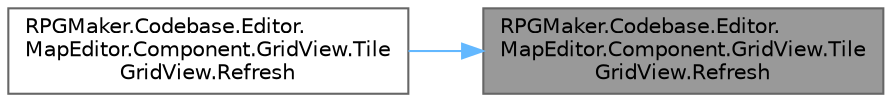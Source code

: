 digraph "RPGMaker.Codebase.Editor.MapEditor.Component.GridView.TileGridView.Refresh"
{
 // LATEX_PDF_SIZE
  bgcolor="transparent";
  edge [fontname=Helvetica,fontsize=10,labelfontname=Helvetica,labelfontsize=10];
  node [fontname=Helvetica,fontsize=10,shape=box,height=0.2,width=0.4];
  rankdir="RL";
  Node1 [id="Node000001",label="RPGMaker.Codebase.Editor.\lMapEditor.Component.GridView.Tile\lGridView.Refresh",height=0.2,width=0.4,color="gray40", fillcolor="grey60", style="filled", fontcolor="black",tooltip=" "];
  Node1 -> Node2 [id="edge1_Node000001_Node000002",dir="back",color="steelblue1",style="solid",tooltip=" "];
  Node2 [id="Node000002",label="RPGMaker.Codebase.Editor.\lMapEditor.Component.GridView.Tile\lGridView.Refresh",height=0.2,width=0.4,color="grey40", fillcolor="white", style="filled",URL="$d5/d95/class_r_p_g_maker_1_1_codebase_1_1_editor_1_1_map_editor_1_1_component_1_1_grid_view_1_1_tile_grid_view.html#ac2c8b42dd2395ad6a2dfc4c1ee8e9af8",tooltip="データおよび表示を更新"];
}
